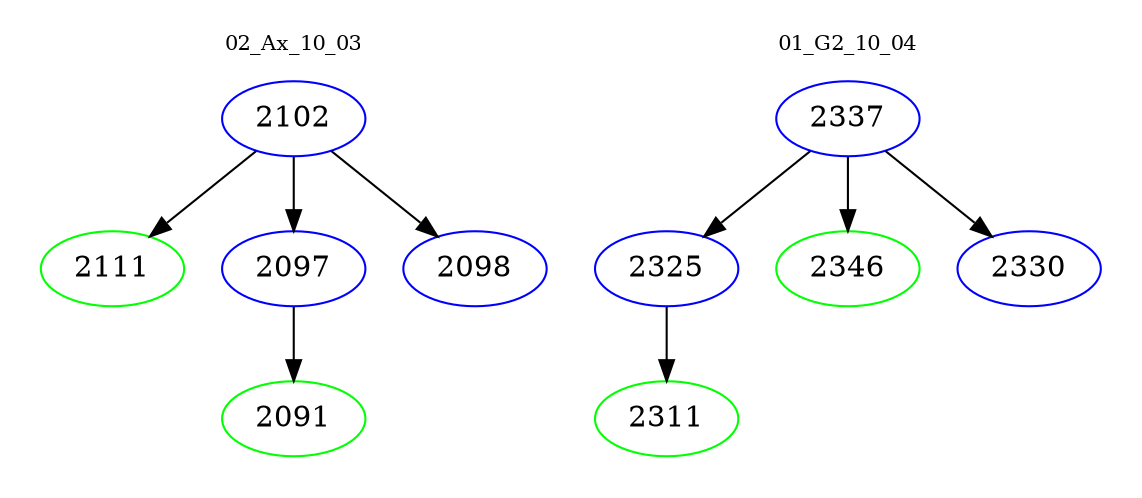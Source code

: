 digraph{
subgraph cluster_0 {
color = white
label = "02_Ax_10_03";
fontsize=10;
T0_2102 [label="2102", color="blue"]
T0_2102 -> T0_2111 [color="black"]
T0_2111 [label="2111", color="green"]
T0_2102 -> T0_2097 [color="black"]
T0_2097 [label="2097", color="blue"]
T0_2097 -> T0_2091 [color="black"]
T0_2091 [label="2091", color="green"]
T0_2102 -> T0_2098 [color="black"]
T0_2098 [label="2098", color="blue"]
}
subgraph cluster_1 {
color = white
label = "01_G2_10_04";
fontsize=10;
T1_2337 [label="2337", color="blue"]
T1_2337 -> T1_2325 [color="black"]
T1_2325 [label="2325", color="blue"]
T1_2325 -> T1_2311 [color="black"]
T1_2311 [label="2311", color="green"]
T1_2337 -> T1_2346 [color="black"]
T1_2346 [label="2346", color="green"]
T1_2337 -> T1_2330 [color="black"]
T1_2330 [label="2330", color="blue"]
}
}
